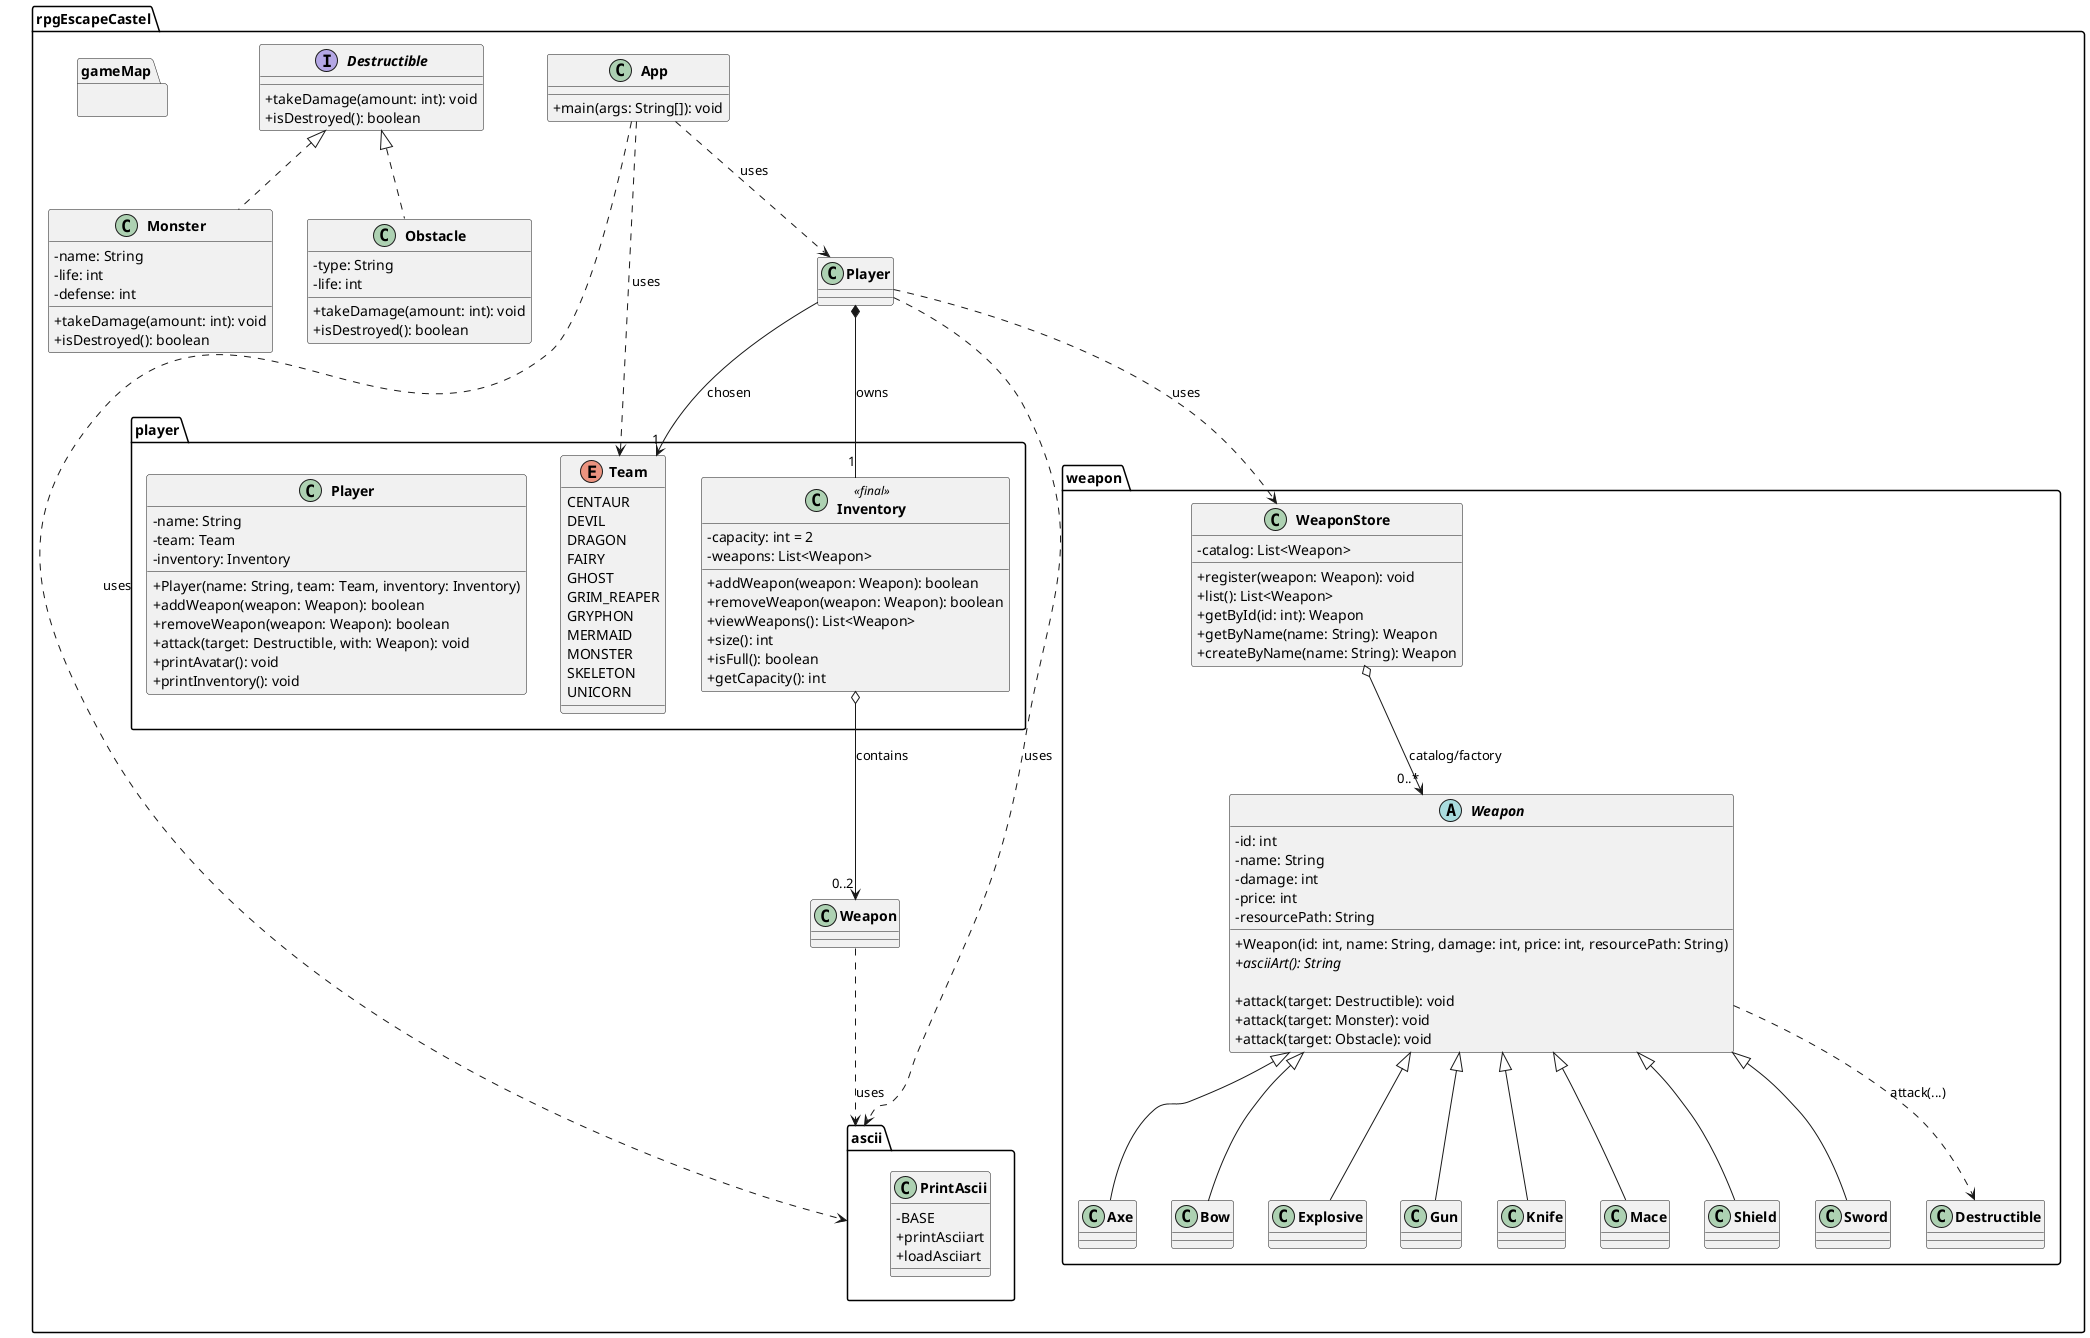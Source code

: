 @startuml
skinparam classAttributeIconSize 0
skinparam classFontStyle bold

package rpgEscapeCastel {
    class App {
        + main(args: String[]): void
    }

    package gameMap {}

    package ascii {
        class PrintAscii{
            - BASE
            + printAsciiart
            + loadAsciiart
        }
    }
    App ..> ascii : uses
    Player ..> ascii : uses
    Weapon ..> ascii : uses



    package weapon {
        abstract class Weapon {
            - id: int
            - name: String
            - damage: int
            - price: int
            - resourcePath: String
            + Weapon(id: int, name: String, damage: int, price: int, resourcePath: String)
            {abstract} + asciiArt(): String

            ' OVERLOADING (PFF 3)'
            + attack(target: Destructible): void
            + attack(target: Monster): void
            + attack(target: Obstacle): void
        }

        class Axe extends Weapon
        class Bow extends Weapon
        class Explosive extends Weapon
        class Gun extends Weapon
        class Knife extends Weapon
        class Mace extends Weapon
        class Shield extends Weapon
        class Sword extends Weapon

        Weapon ..> Destructible : attack(...)

        class WeaponStore {
            - catalog: List<Weapon>
            + register(weapon: Weapon): void
            + list(): List<Weapon>
            + getById(id: int): Weapon
            + getByName(name: String): Weapon
            + createByName(name: String): Weapon
        }

        WeaponStore o--> "0..*" Weapon : catalog/factory

    }
    package player {

        enum Team {
            CENTAUR
            DEVIL
            DRAGON
            FAIRY
            GHOST
            GRIM_REAPER
            GRYPHON
            MERMAID
            MONSTER
            SKELETON
            UNICORN
        }
        class Inventory <<final>> {
            - capacity: int = 2
            - weapons: List<Weapon>
            + addWeapon(weapon: Weapon): boolean
            + removeWeapon(weapon: Weapon): boolean
            + viewWeapons(): List<Weapon>
            + size(): int
            + isFull(): boolean
            + getCapacity(): int
        }

        class Player {
            - name: String
            - team: Team
            - inventory: Inventory
            + Player(name: String, team: Team, inventory: Inventory)
            + addWeapon(weapon: Weapon): boolean
            + removeWeapon(weapon: Weapon): boolean
            + attack(target: Destructible, with: Weapon): void
            + printAvatar(): void
            + printInventory(): void
        }
    }

    interface Destructible {
        + takeDamage(amount: int): void
        + isDestroyed(): boolean
    }

    class Monster implements Destructible {
        - name: String
        - life: int
        - defense: int
        + takeDamage(amount: int): void
        + isDestroyed(): boolean
    }

    class Obstacle implements Destructible {
        - type: String
        - life: int
        + takeDamage(amount: int): void
        + isDestroyed(): boolean
    }







    Player *-- "1" Inventory : owns
    Inventory o--> "0..2" Weapon : contains
    Player --> "1" Team : chosen
    Player ..> WeaponStore : uses
    App ..> Player : uses
    App ..> Team : uses
}
@enduml
